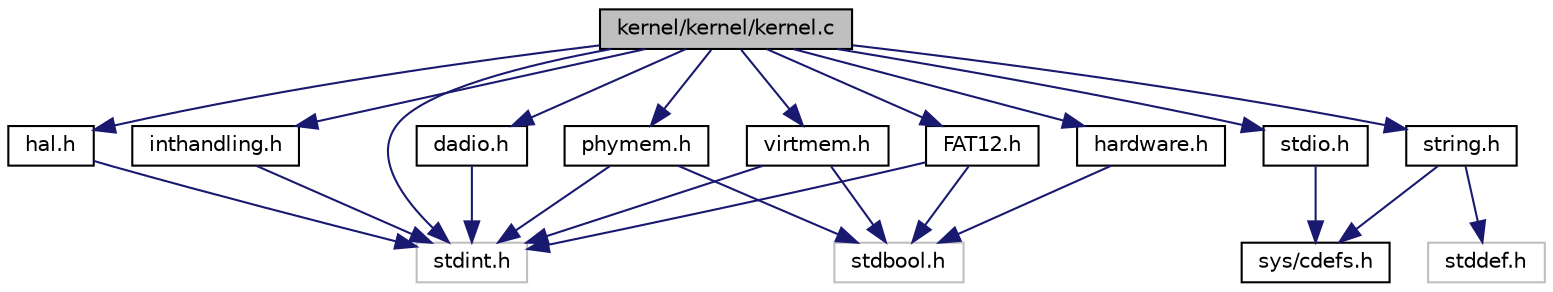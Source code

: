 digraph "kernel/kernel/kernel.c"
{
  edge [fontname="Helvetica",fontsize="10",labelfontname="Helvetica",labelfontsize="10"];
  node [fontname="Helvetica",fontsize="10",shape=record];
  Node0 [label="kernel/kernel/kernel.c",height=0.2,width=0.4,color="black", fillcolor="grey75", style="filled", fontcolor="black"];
  Node0 -> Node1 [color="midnightblue",fontsize="10",style="solid"];
  Node1 [label="stdint.h",height=0.2,width=0.4,color="grey75", fillcolor="white", style="filled"];
  Node0 -> Node2 [color="midnightblue",fontsize="10",style="solid"];
  Node2 [label="string.h",height=0.2,width=0.4,color="black", fillcolor="white", style="filled",URL="$da/d66/string_8h_source.html"];
  Node2 -> Node3 [color="midnightblue",fontsize="10",style="solid"];
  Node3 [label="sys/cdefs.h",height=0.2,width=0.4,color="black", fillcolor="white", style="filled",URL="$d6/d92/cdefs_8h_source.html"];
  Node2 -> Node4 [color="midnightblue",fontsize="10",style="solid"];
  Node4 [label="stddef.h",height=0.2,width=0.4,color="grey75", fillcolor="white", style="filled"];
  Node0 -> Node5 [color="midnightblue",fontsize="10",style="solid"];
  Node5 [label="stdio.h",height=0.2,width=0.4,color="black", fillcolor="white", style="filled",URL="$d6/dd1/stdio_8h_source.html"];
  Node5 -> Node3 [color="midnightblue",fontsize="10",style="solid"];
  Node0 -> Node6 [color="midnightblue",fontsize="10",style="solid"];
  Node6 [label="dadio.h",height=0.2,width=0.4,color="black", fillcolor="white", style="filled",URL="$d9/d1e/dadio_8h_source.html"];
  Node6 -> Node1 [color="midnightblue",fontsize="10",style="solid"];
  Node0 -> Node7 [color="midnightblue",fontsize="10",style="solid"];
  Node7 [label="phymem.h",height=0.2,width=0.4,color="black", fillcolor="white", style="filled",URL="$d8/d1a/phymem_8h_source.html"];
  Node7 -> Node1 [color="midnightblue",fontsize="10",style="solid"];
  Node7 -> Node8 [color="midnightblue",fontsize="10",style="solid"];
  Node8 [label="stdbool.h",height=0.2,width=0.4,color="grey75", fillcolor="white", style="filled"];
  Node0 -> Node9 [color="midnightblue",fontsize="10",style="solid"];
  Node9 [label="virtmem.h",height=0.2,width=0.4,color="black", fillcolor="white", style="filled",URL="$dd/db2/virtmem_8h_source.html"];
  Node9 -> Node1 [color="midnightblue",fontsize="10",style="solid"];
  Node9 -> Node8 [color="midnightblue",fontsize="10",style="solid"];
  Node0 -> Node10 [color="midnightblue",fontsize="10",style="solid"];
  Node10 [label="hardware.h",height=0.2,width=0.4,color="black", fillcolor="white", style="filled",URL="$d7/de1/hardware_8h_source.html"];
  Node10 -> Node8 [color="midnightblue",fontsize="10",style="solid"];
  Node0 -> Node11 [color="midnightblue",fontsize="10",style="solid"];
  Node11 [label="hal.h",height=0.2,width=0.4,color="black", fillcolor="white", style="filled",URL="$d8/d4b/hal_8h_source.html"];
  Node11 -> Node1 [color="midnightblue",fontsize="10",style="solid"];
  Node0 -> Node12 [color="midnightblue",fontsize="10",style="solid"];
  Node12 [label="inthandling.h",height=0.2,width=0.4,color="black", fillcolor="white", style="filled",URL="$d7/d30/inthandling_8h_source.html"];
  Node12 -> Node1 [color="midnightblue",fontsize="10",style="solid"];
  Node0 -> Node13 [color="midnightblue",fontsize="10",style="solid"];
  Node13 [label="FAT12.h",height=0.2,width=0.4,color="black", fillcolor="white", style="filled",URL="$db/df5/FAT12_8h_source.html"];
  Node13 -> Node1 [color="midnightblue",fontsize="10",style="solid"];
  Node13 -> Node8 [color="midnightblue",fontsize="10",style="solid"];
}
